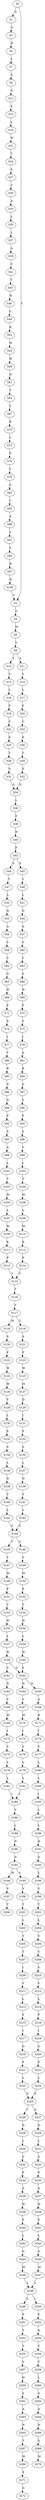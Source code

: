strict digraph  {
	S0 -> S1 [ label = A ];
	S0 -> S2 [ label = Y ];
	S1 -> S3 [ label = S ];
	S2 -> S4 [ label = S ];
	S3 -> S5 [ label = H ];
	S4 -> S6 [ label = M ];
	S5 -> S7 [ label = L ];
	S6 -> S8 [ label = V ];
	S7 -> S9 [ label = S ];
	S8 -> S10 [ label = T ];
	S8 -> S11 [ label = A ];
	S9 -> S12 [ label = G ];
	S10 -> S13 [ label = Y ];
	S11 -> S14 [ label = Y ];
	S12 -> S15 [ label = S ];
	S13 -> S16 [ label = L ];
	S14 -> S17 [ label = L ];
	S15 -> S18 [ label = L ];
	S16 -> S19 [ label = F ];
	S17 -> S20 [ label = F ];
	S18 -> S21 [ label = W ];
	S19 -> S22 [ label = C ];
	S20 -> S23 [ label = C ];
	S21 -> S24 [ label = T ];
	S22 -> S25 [ label = E ];
	S23 -> S26 [ label = E ];
	S24 -> S27 [ label = S ];
	S25 -> S28 [ label = T ];
	S26 -> S29 [ label = T ];
	S27 -> S30 [ label = T ];
	S28 -> S31 [ label = S ];
	S29 -> S32 [ label = S ];
	S30 -> S33 [ label = A ];
	S31 -> S34 [ label = G ];
	S32 -> S34 [ label = G ];
	S33 -> S35 [ label = L ];
	S34 -> S36 [ label = L ];
	S35 -> S37 [ label = L ];
	S36 -> S38 [ label = F ];
	S37 -> S39 [ label = A ];
	S38 -> S40 [ label = H ];
	S39 -> S41 [ label = C ];
	S40 -> S42 [ label = F ];
	S41 -> S43 [ label = T ];
	S42 -> S44 [ label = S ];
	S42 -> S45 [ label = F ];
	S43 -> S46 [ label = R ];
	S44 -> S47 [ label = Y ];
	S45 -> S48 [ label = Y ];
	S46 -> S49 [ label = G ];
	S47 -> S50 [ label = L ];
	S48 -> S51 [ label = L ];
	S49 -> S52 [ label = R ];
	S50 -> S53 [ label = Q ];
	S51 -> S54 [ label = Q ];
	S52 -> S55 [ label = M ];
	S53 -> S56 [ label = A ];
	S54 -> S57 [ label = A ];
	S55 -> S58 [ label = M ];
	S56 -> S59 [ label = V ];
	S57 -> S60 [ label = V ];
	S58 -> S61 [ label = N ];
	S59 -> S62 [ label = C ];
	S60 -> S63 [ label = C ];
	S61 -> S64 [ label = T ];
	S62 -> S65 [ label = G ];
	S63 -> S66 [ label = S ];
	S64 -> S67 [ label = Y ];
	S65 -> S68 [ label = H ];
	S66 -> S69 [ label = H ];
	S67 -> S70 [ label = R ];
	S68 -> S71 [ label = F ];
	S69 -> S72 [ label = F ];
	S70 -> S73 [ label = L ];
	S71 -> S74 [ label = S ];
	S72 -> S75 [ label = S ];
	S73 -> S76 [ label = P ];
	S74 -> S77 [ label = I ];
	S75 -> S78 [ label = I ];
	S76 -> S79 [ label = Y ];
	S77 -> S80 [ label = T ];
	S78 -> S81 [ label = A ];
	S79 -> S82 [ label = S ];
	S80 -> S83 [ label = R ];
	S81 -> S84 [ label = R ];
	S82 -> S85 [ label = I ];
	S83 -> S86 [ label = G ];
	S84 -> S87 [ label = G ];
	S85 -> S88 [ label = A ];
	S86 -> S89 [ label = G ];
	S87 -> S90 [ label = S ];
	S88 -> S91 [ label = L ];
	S89 -> S92 [ label = P ];
	S90 -> S93 [ label = P ];
	S91 -> S94 [ label = Y ];
	S92 -> S95 [ label = S ];
	S93 -> S96 [ label = S ];
	S94 -> S97 [ label = R ];
	S95 -> S98 [ label = A ];
	S96 -> S99 [ label = V ];
	S97 -> S100 [ label = D ];
	S98 -> S101 [ label = L ];
	S99 -> S102 [ label = L ];
	S100 -> S2 [ label = Y ];
	S101 -> S103 [ label = T ];
	S102 -> S104 [ label = T ];
	S103 -> S105 [ label = M ];
	S104 -> S106 [ label = M ];
	S105 -> S107 [ label = L ];
	S106 -> S108 [ label = L ];
	S107 -> S109 [ label = M ];
	S108 -> S110 [ label = M ];
	S109 -> S111 [ label = K ];
	S110 -> S112 [ label = K ];
	S111 -> S113 [ label = P ];
	S112 -> S114 [ label = P ];
	S113 -> S115 [ label = V ];
	S114 -> S115 [ label = V ];
	S115 -> S116 [ label = T ];
	S116 -> S117 [ label = V ];
	S117 -> S118 [ label = M ];
	S117 -> S119 [ label = T ];
	S118 -> S120 [ label = S ];
	S119 -> S121 [ label = S ];
	S120 -> S122 [ label = F ];
	S121 -> S123 [ label = F ];
	S122 -> S124 [ label = W ];
	S123 -> S125 [ label = W ];
	S124 -> S126 [ label = M ];
	S125 -> S127 [ label = M ];
	S126 -> S128 [ label = Y ];
	S127 -> S129 [ label = D ];
	S128 -> S130 [ label = I ];
	S129 -> S131 [ label = I ];
	S130 -> S132 [ label = F ];
	S131 -> S133 [ label = F ];
	S132 -> S134 [ label = S ];
	S133 -> S135 [ label = S ];
	S134 -> S136 [ label = L ];
	S135 -> S137 [ label = L ];
	S136 -> S138 [ label = N ];
	S137 -> S139 [ label = N ];
	S138 -> S140 [ label = T ];
	S139 -> S141 [ label = T ];
	S140 -> S142 [ label = L ];
	S141 -> S143 [ label = L ];
	S142 -> S144 [ label = F ];
	S143 -> S144 [ label = F ];
	S144 -> S145 [ label = Y ];
	S144 -> S146 [ label = S ];
	S145 -> S147 [ label = Y ];
	S146 -> S148 [ label = Y ];
	S147 -> S149 [ label = M ];
	S148 -> S150 [ label = M ];
	S149 -> S151 [ label = P ];
	S150 -> S152 [ label = P ];
	S151 -> S153 [ label = T ];
	S152 -> S154 [ label = T ];
	S153 -> S155 [ label = H ];
	S154 -> S156 [ label = H ];
	S155 -> S157 [ label = L ];
	S156 -> S158 [ label = L ];
	S157 -> S159 [ label = H ];
	S158 -> S160 [ label = H ];
	S159 -> S161 [ label = C ];
	S159 -> S162 [ label = S ];
	S160 -> S162 [ label = S ];
	S161 -> S163 [ label = N ];
	S162 -> S164 [ label = N ];
	S162 -> S165 [ label = D ];
	S163 -> S166 [ label = V ];
	S164 -> S167 [ label = V ];
	S165 -> S168 [ label = A ];
	S166 -> S169 [ label = M ];
	S167 -> S170 [ label = M ];
	S168 -> S171 [ label = R ];
	S169 -> S172 [ label = I ];
	S170 -> S173 [ label = I ];
	S171 -> S174 [ label = I ];
	S172 -> S175 [ label = V ];
	S173 -> S176 [ label = V ];
	S174 -> S177 [ label = V ];
	S175 -> S178 [ label = L ];
	S176 -> S179 [ label = L ];
	S177 -> S180 [ label = L ];
	S178 -> S181 [ label = L ];
	S179 -> S182 [ label = L ];
	S180 -> S183 [ label = L ];
	S181 -> S184 [ label = I ];
	S182 -> S184 [ label = I ];
	S183 -> S185 [ label = I ];
	S184 -> S186 [ label = V ];
	S185 -> S187 [ label = L ];
	S186 -> S188 [ label = L ];
	S187 -> S189 [ label = L ];
	S188 -> S190 [ label = N ];
	S189 -> S191 [ label = N ];
	S190 -> S192 [ label = G ];
	S191 -> S193 [ label = G ];
	S192 -> S194 [ label = M ];
	S192 -> S195 [ label = V ];
	S193 -> S196 [ label = L ];
	S194 -> S197 [ label = V ];
	S195 -> S198 [ label = V ];
	S196 -> S199 [ label = V ];
	S197 -> S200 [ label = T ];
	S198 -> S201 [ label = T ];
	S199 -> S202 [ label = T ];
	S201 -> S203 [ label = L ];
	S202 -> S204 [ label = L ];
	S203 -> S205 [ label = V ];
	S204 -> S206 [ label = V ];
	S205 -> S207 [ label = Y ];
	S206 -> S208 [ label = Y ];
	S207 -> S209 [ label = I ];
	S208 -> S210 [ label = V ];
	S209 -> S211 [ label = V ];
	S210 -> S212 [ label = V ];
	S211 -> S213 [ label = L ];
	S212 -> S214 [ label = L ];
	S213 -> S215 [ label = F ];
	S214 -> S216 [ label = F ];
	S215 -> S217 [ label = I ];
	S216 -> S218 [ label = I ];
	S217 -> S219 [ label = G ];
	S218 -> S220 [ label = G ];
	S219 -> S221 [ label = F ];
	S220 -> S222 [ label = F ];
	S221 -> S223 [ label = L ];
	S222 -> S224 [ label = L ];
	S223 -> S225 [ label = P ];
	S224 -> S225 [ label = P ];
	S225 -> S226 [ label = I ];
	S225 -> S227 [ label = A ];
	S226 -> S228 [ label = D ];
	S227 -> S229 [ label = D ];
	S228 -> S230 [ label = L ];
	S229 -> S231 [ label = L ];
	S230 -> S232 [ label = V ];
	S231 -> S233 [ label = A ];
	S232 -> S234 [ label = P ];
	S233 -> S235 [ label = P ];
	S234 -> S236 [ label = A ];
	S235 -> S237 [ label = A ];
	S236 -> S238 [ label = H ];
	S237 -> S239 [ label = H ];
	S238 -> S240 [ label = P ];
	S239 -> S241 [ label = P ];
	S240 -> S242 [ label = L ];
	S241 -> S243 [ label = L ];
	S242 -> S244 [ label = G ];
	S243 -> S245 [ label = G ];
	S244 -> S246 [ label = M ];
	S245 -> S247 [ label = M ];
	S246 -> S248 [ label = L ];
	S247 -> S248 [ label = L ];
	S248 -> S249 [ label = L ];
	S248 -> S250 [ label = I ];
	S249 -> S251 [ label = F ];
	S250 -> S252 [ label = F ];
	S251 -> S253 [ label = T ];
	S252 -> S254 [ label = A ];
	S253 -> S255 [ label = T ];
	S254 -> S256 [ label = T ];
	S255 -> S257 [ label = V ];
	S256 -> S258 [ label = V ];
	S257 -> S259 [ label = H ];
	S258 -> S260 [ label = L ];
	S259 -> S261 [ label = S ];
	S260 -> S262 [ label = S ];
	S261 -> S263 [ label = A ];
	S262 -> S264 [ label = A ];
	S263 -> S265 [ label = N ];
	S264 -> S266 [ label = N ];
	S265 -> S267 [ label = T ];
	S266 -> S268 [ label = S ];
	S267 -> S269 [ label = M ];
	S268 -> S270 [ label = M ];
	S269 -> S271 [ label = E ];
	S271 -> S272 [ label = G ];
}
